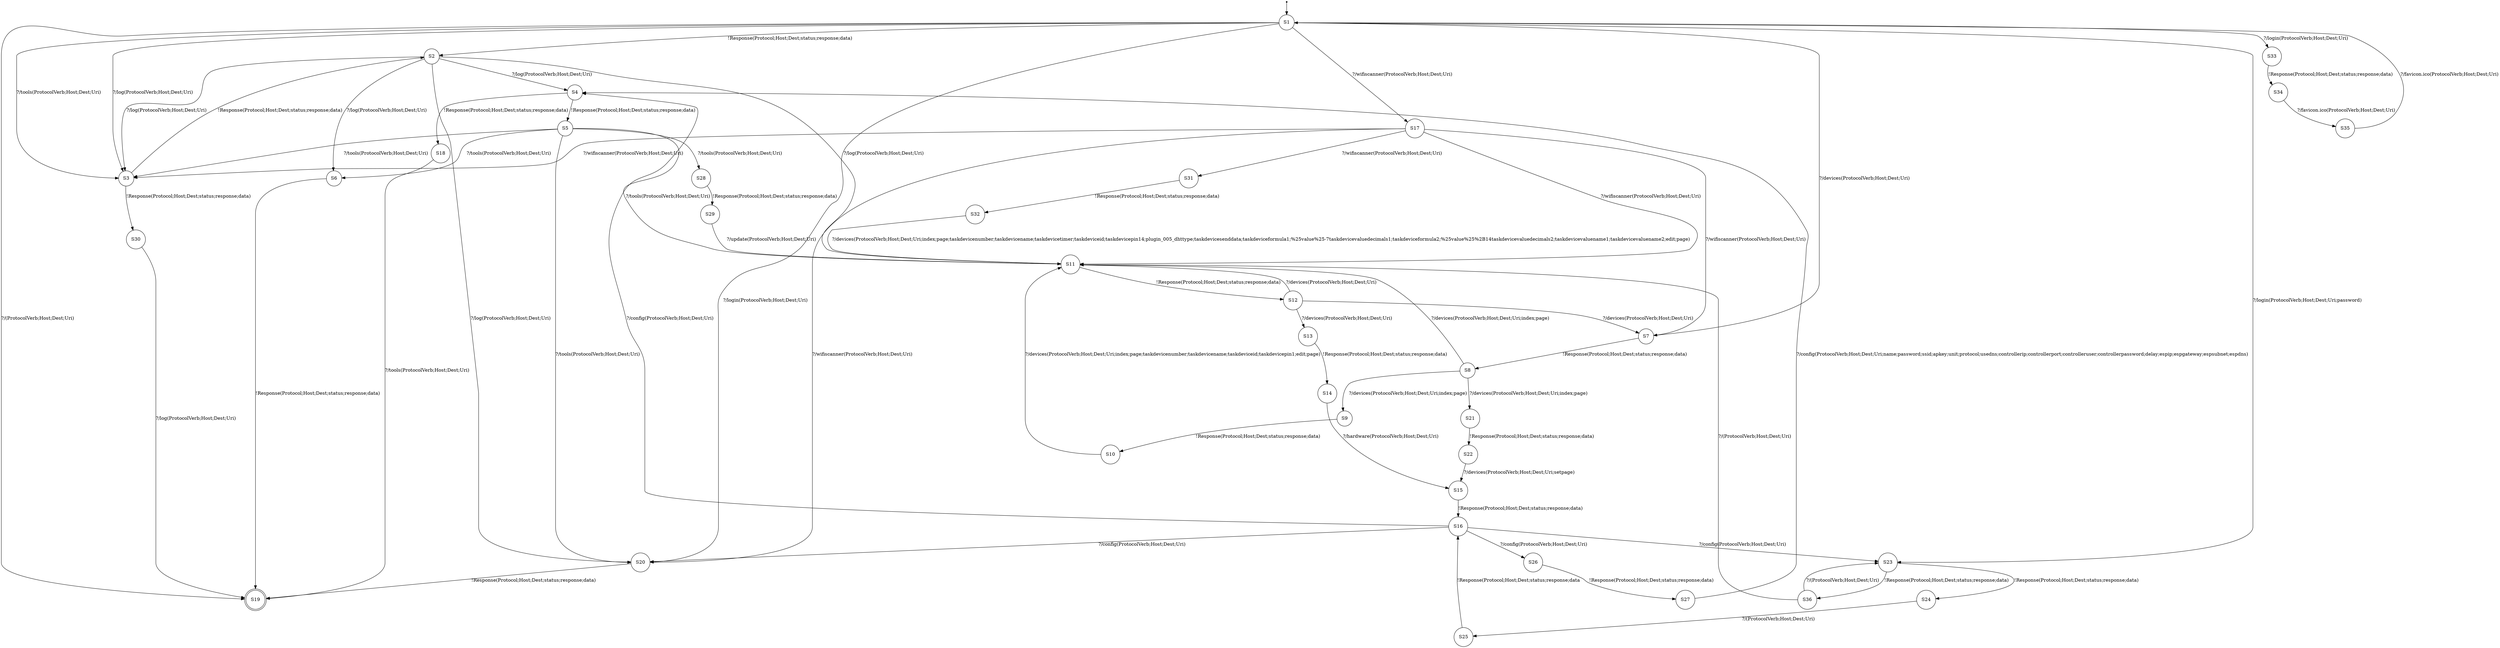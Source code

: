 digraph LTS {
S00[shape=point]
S1[label=S1,shape=circle];
S2[label=S2,shape=circle];
S3[label=S3,shape=circle];
S4[label=S4,shape=circle];
S5[label=S5,shape=circle];
S6[label=S6,shape=circle];
S7[label=S7,shape=circle];
S8[label=S8,shape=circle];
S9[label=S9,shape=circle];
S10[label=S10,shape=circle];
S11[label=S11,shape=circle];
S12[label=S12,shape=circle];
S13[label=S13,shape=circle];
S14[label=S14,shape=circle];
S15[label=S15,shape=circle];
S16[label=S16,shape=circle];
S17[label=S17,shape=circle];
S18[label=S18,shape=circle];
S19[label=S19,shape=doublecircle];
S20[label=S20,shape=circle];
S21[label=S21,shape=circle];
S22[label=S22,shape=circle];
S23[label=S23,shape=circle];
S24[label=S24,shape=circle];
S25[label=S25,shape=circle];
S26[label=S26,shape=circle];
S27[label=S27,shape=circle];
S28[label=S28,shape=circle];
S29[label=S29,shape=circle];
S30[label=S30,shape=circle];
S31[label=S31,shape=circle];
S32[label=S32,shape=circle];
S33[label=S33,shape=circle];
S34[label=S34,shape=circle];
S35[label=S35,shape=circle];
S36[label=S36,shape=circle];
S00 -> S1
S1 -> S2[label ="!Response(Protocol;Host;Dest;status;response;data)"];
S1 -> S3[label ="?/log(ProtocolVerb;Host;Dest;Uri)"];
S1 -> S3[label ="?/tools(ProtocolVerb;Host;Dest;Uri)"];
S1 -> S7[label ="?/devices(ProtocolVerb;Host;Dest;Uri)"];
S1 -> S17[label ="?/wifiscanner(ProtocolVerb;Host;Dest;Uri)"];
S1 -> S19[label ="?/(ProtocolVerb;Host;Dest;Uri)"];
S1 -> S20[label ="?/login(ProtocolVerb;Host;Dest;Uri)"];
S1 -> S23[label ="?/login(ProtocolVerb;Host;Dest;Uri;password)"];
S1 -> S33[label ="?/login(ProtocolVerb;Host;Dest;Uri)"];
S2 -> S3[label ="?/log(ProtocolVerb;Host;Dest;Uri)"];
S2 -> S4[label ="?/log(ProtocolVerb;Host;Dest;Uri)"];
S2 -> S6[label ="?/log(ProtocolVerb;Host;Dest;Uri)"];
S2 -> S11[label ="?/log(ProtocolVerb;Host;Dest;Uri)"];
S2 -> S20[label ="?/log(ProtocolVerb;Host;Dest;Uri)"];
S3 -> S2[label ="!Response(Protocol;Host;Dest;status;response;data)"];
S3 -> S30[label ="!Response(Protocol;Host;Dest;status;response;data)"];
S4 -> S5[label ="!Response(Protocol;Host;Dest;status;response;data)"];
S4 -> S18[label ="!Response(Protocol;Host;Dest;status;response;data)"];
S5 -> S3[label ="?/tools(ProtocolVerb;Host;Dest;Uri)"];
S5 -> S6[label ="?/tools(ProtocolVerb;Host;Dest;Uri)"];
S5 -> S11[label ="?/tools(ProtocolVerb;Host;Dest;Uri)"];
S5 -> S20[label ="?/tools(ProtocolVerb;Host;Dest;Uri)"];
S5 -> S28[label ="?/tools(ProtocolVerb;Host;Dest;Uri)"];
S6 -> S19[label ="!Response(Protocol;Host;Dest;status;response;data)"];
S7 -> S8[label ="!Response(Protocol;Host;Dest;status;response;data)"];
S8 -> S9[label ="?/devices(ProtocolVerb;Host;Dest;Uri;index;page)"];
S8 -> S11[label ="?/devices(ProtocolVerb;Host;Dest;Uri;index;page)"];
S8 -> S21[label ="?/devices(ProtocolVerb;Host;Dest;Uri;index;page)"];
S9 -> S10[label ="!Response(Protocol;Host;Dest;status;response;data)"];
S10 -> S11[label ="?/devices(ProtocolVerb;Host;Dest;Uri;index;page;taskdevicenumber;taskdevicename;taskdeviceid;taskdevicepin1;edit;page)"];
S11 -> S12[label ="!Response(Protocol;Host;Dest;status;response;data)"];
S12 -> S7[label ="?/devices(ProtocolVerb;Host;Dest;Uri)"];
S12 -> S11[label ="?/devices(ProtocolVerb;Host;Dest;Uri)"];
S12 -> S13[label ="?/devices(ProtocolVerb;Host;Dest;Uri)"];
S13 -> S14[label ="!Response(Protocol;Host;Dest;status;response;data)"];
S14 -> S15[label ="?/hardware(ProtocolVerb;Host;Dest;Uri)"];
S15 -> S16[label ="!Response(Protocol;Host;Dest;status;response;data)"];
S16 -> S4[label ="?/config(ProtocolVerb;Host;Dest;Uri)"];
S16 -> S20[label ="?/config(ProtocolVerb;Host;Dest;Uri)"];
S16 -> S23[label ="?/config(ProtocolVerb;Host;Dest;Uri)"];
S16 -> S26[label ="?/config(ProtocolVerb;Host;Dest;Uri)"];
S17 -> S3[label ="?/wifiscanner(ProtocolVerb;Host;Dest;Uri)"];
S17 -> S7[label ="?/wifiscanner(ProtocolVerb;Host;Dest;Uri)"];
S17 -> S11[label ="?/wifiscanner(ProtocolVerb;Host;Dest;Uri)"];
S17 -> S20[label ="?/wifiscanner(ProtocolVerb;Host;Dest;Uri)"];
S17 -> S31[label ="?/wifiscanner(ProtocolVerb;Host;Dest;Uri)"];
S18 -> S19[label ="?/tools(ProtocolVerb;Host;Dest;Uri)"];
S20 -> S19[label ="!Response(Protocol;Host;Dest;status;response;data)"];
S21 -> S22[label ="!Response(Protocol;Host;Dest;status;response;data)"];
S22 -> S15[label ="?/devices(ProtocolVerb;Host;Dest;Uri;setpage)"];
S23 -> S24[label ="!Response(Protocol;Host;Dest;status;response;data)"];
S23 -> S36[label ="!Response(Protocol;Host;Dest;status;response;data)"];
S24 -> S25[label ="?/(ProtocolVerb;Host;Dest;Uri)"];
S25 -> S16[label ="!Response(Protocol;Host;Dest;status;response;data"];
S26 -> S27[label ="!Response(Protocol;Host;Dest;status;response;data)"];
S27 -> S4[label ="?/config(ProtocolVerb;Host;Dest;Uri;name;password;ssid;apkey;unit;protocol;usedns;controllerip;controllerport;controlleruser;controllerpassword;delay;espip;espgateway;espsubnet;espdns)"];
S28 -> S29[label ="!Response(Protocol;Host;Dest;status;response;data)"];
S29 -> S11[label ="?/update(ProtocolVerb;Host;Dest;Uri)"];
S30 -> S19[label ="?/log(ProtocolVerb;Host;Dest;Uri)"];
S31 -> S32[label ="!Response(Protocol;Host;Dest;status;response;data)"];
S32 -> S11[label ="?/devices(ProtocolVerb;Host;Dest;Uri;index;page;taskdevicenumber;taskdevicename;taskdevicetimer;taskdeviceid;taskdevicepin14;plugin_005_dhttype;taskdevicesenddata;taskdeviceformula1;%25value%25-7taskdevicevaluedecimals1;taskdeviceformula2;%25value%25%2B14taskdevicevaluedecimals2;taskdevicevaluename1;taskdevicevaluename2;edit;page)"];
S33 -> S34[label ="!Response(Protocol;Host;Dest;status;response;data)"];
S34 -> S35[label ="?/favicon.ico(ProtocolVerb;Host;Dest;Uri)"];
S35 -> S1[label ="?/favicon.ico(ProtocolVerb;Host;Dest;Uri)"];
S36 -> S11[label ="?/(ProtocolVerb;Host;Dest;Uri)"];
S36 -> S23[label ="?/(ProtocolVerb;Host;Dest;Uri)"];
}
